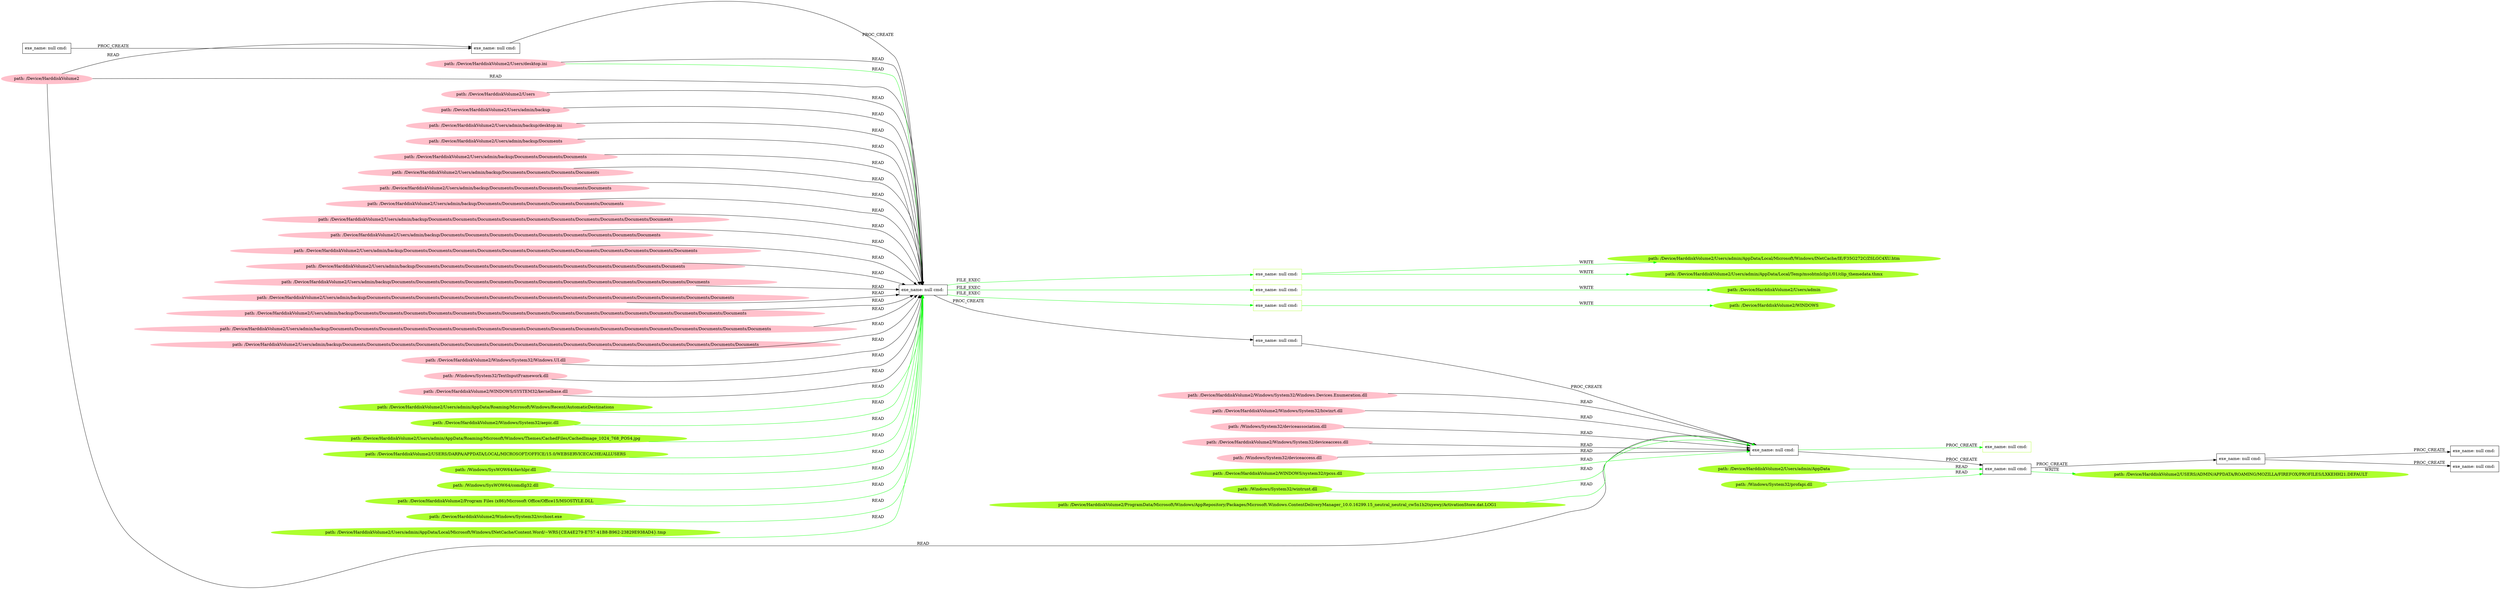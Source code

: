 digraph {
	rankdir=LR
	38 [label="exe_name: null cmd: " color=black shape=box style=solid]
	64 [label="exe_name: null cmd: " color=greenyellow shape=box style=solid]
	38 -> 64 [label=FILE_EXEC color=green]
	38 [label="exe_name: null cmd: " color=black shape=box style=solid]
	71 [label="exe_name: null cmd: " color=greenyellow shape=box style=solid]
	38 -> 71 [label=FILE_EXEC color=green]
	38 [label="exe_name: null cmd: " color=black shape=box style=solid]
	78 [label="exe_name: null cmd: " color=greenyellow shape=box style=solid]
	38 -> 78 [label=FILE_EXEC color=green]
	53 [label="path: /Device/HarddiskVolume2/Users/desktop.ini" color=pink shape=oval style=filled]
	38 [label="exe_name: null cmd: " color=black shape=box style=solid]
	53 -> 38 [label=READ color=green]
	19 [label="exe_name: null cmd: " color=black shape=box style=solid]
	40 [label="exe_name: null cmd: " color=black shape=box style=solid]
	19 -> 40 [label=PROC_CREATE color=black]
	59 [label="path: /Device/HarddiskVolume2" color=pink shape=oval style=filled]
	40 [label="exe_name: null cmd: " color=black shape=box style=solid]
	59 -> 40 [label=READ color=black]
	40 [label="exe_name: null cmd: " color=black shape=box style=solid]
	38 [label="exe_name: null cmd: " color=black shape=box style=solid]
	40 -> 38 [label=PROC_CREATE color=black]
	59 [label="path: /Device/HarddiskVolume2" color=pink shape=oval style=filled]
	38 [label="exe_name: null cmd: " color=black shape=box style=solid]
	59 -> 38 [label=READ color=black]
	53 [label="path: /Device/HarddiskVolume2/Users/desktop.ini" color=pink shape=oval style=filled]
	38 [label="exe_name: null cmd: " color=black shape=box style=solid]
	53 -> 38 [label=READ color=black]
	42 [label="path: /Device/HarddiskVolume2/Users" color=pink shape=oval style=filled]
	38 [label="exe_name: null cmd: " color=black shape=box style=solid]
	42 -> 38 [label=READ color=black]
	17 [label="path: /Device/HarddiskVolume2/Users/admin/backup" color=pink shape=oval style=filled]
	38 [label="exe_name: null cmd: " color=black shape=box style=solid]
	17 -> 38 [label=READ color=black]
	39 [label="path: /Device/HarddiskVolume2/Users/admin/backup/desktop.ini" color=pink shape=oval style=filled]
	38 [label="exe_name: null cmd: " color=black shape=box style=solid]
	39 -> 38 [label=READ color=black]
	15 [label="path: /Device/HarddiskVolume2/Users/admin/backup/Documents" color=pink shape=oval style=filled]
	38 [label="exe_name: null cmd: " color=black shape=box style=solid]
	15 -> 38 [label=READ color=black]
	46 [label="path: /Device/HarddiskVolume2/Users/admin/backup/Documents/Documents/Documents" color=pink shape=oval style=filled]
	38 [label="exe_name: null cmd: " color=black shape=box style=solid]
	46 -> 38 [label=READ color=black]
	55 [label="path: /Device/HarddiskVolume2/Users/admin/backup/Documents/Documents/Documents/Documents" color=pink shape=oval style=filled]
	38 [label="exe_name: null cmd: " color=black shape=box style=solid]
	55 -> 38 [label=READ color=black]
	43 [label="path: /Device/HarddiskVolume2/Users/admin/backup/Documents/Documents/Documents/Documents/Documents" color=pink shape=oval style=filled]
	38 [label="exe_name: null cmd: " color=black shape=box style=solid]
	43 -> 38 [label=READ color=black]
	47 [label="path: /Device/HarddiskVolume2/Users/admin/backup/Documents/Documents/Documents/Documents/Documents/Documents" color=pink shape=oval style=filled]
	38 [label="exe_name: null cmd: " color=black shape=box style=solid]
	47 -> 38 [label=READ color=black]
	32 [label="path: /Device/HarddiskVolume2/Users/admin/backup/Documents/Documents/Documents/Documents/Documents/Documents/Documents/Documents/Documents/Documents" color=pink shape=oval style=filled]
	38 [label="exe_name: null cmd: " color=black shape=box style=solid]
	32 -> 38 [label=READ color=black]
	34 [label="path: /Device/HarddiskVolume2/Users/admin/backup/Documents/Documents/Documents/Documents/Documents/Documents/Documents/Documents/Documents" color=pink shape=oval style=filled]
	38 [label="exe_name: null cmd: " color=black shape=box style=solid]
	34 -> 38 [label=READ color=black]
	24 [label="path: /Device/HarddiskVolume2/Users/admin/backup/Documents/Documents/Documents/Documents/Documents/Documents/Documents/Documents/Documents/Documents/Documents/Documents" color=pink shape=oval style=filled]
	38 [label="exe_name: null cmd: " color=black shape=box style=solid]
	24 -> 38 [label=READ color=black]
	37 [label="path: /Device/HarddiskVolume2/Users/admin/backup/Documents/Documents/Documents/Documents/Documents/Documents/Documents/Documents/Documents/Documents/Documents" color=pink shape=oval style=filled]
	38 [label="exe_name: null cmd: " color=black shape=box style=solid]
	37 -> 38 [label=READ color=black]
	16 [label="path: /Device/HarddiskVolume2/Users/admin/backup/Documents/Documents/Documents/Documents/Documents/Documents/Documents/Documents/Documents/Documents/Documents/Documents/Documents" color=pink shape=oval style=filled]
	38 [label="exe_name: null cmd: " color=black shape=box style=solid]
	16 -> 38 [label=READ color=black]
	44 [label="path: /Device/HarddiskVolume2/Users/admin/backup/Documents/Documents/Documents/Documents/Documents/Documents/Documents/Documents/Documents/Documents/Documents/Documents/Documents/Documents/Documents" color=pink shape=oval style=filled]
	38 [label="exe_name: null cmd: " color=black shape=box style=solid]
	44 -> 38 [label=READ color=black]
	14 [label="path: /Device/HarddiskVolume2/Users/admin/backup/Documents/Documents/Documents/Documents/Documents/Documents/Documents/Documents/Documents/Documents/Documents/Documents/Documents/Documents/Documents/Documents" color=pink shape=oval style=filled]
	38 [label="exe_name: null cmd: " color=black shape=box style=solid]
	14 -> 38 [label=READ color=black]
	49 [label="path: /Device/HarddiskVolume2/Users/admin/backup/Documents/Documents/Documents/Documents/Documents/Documents/Documents/Documents/Documents/Documents/Documents/Documents/Documents/Documents/Documents/Documents/Documents/Documents" color=pink shape=oval style=filled]
	38 [label="exe_name: null cmd: " color=black shape=box style=solid]
	49 -> 38 [label=READ color=black]
	11 [label="path: /Device/HarddiskVolume2/Users/admin/backup/Documents/Documents/Documents/Documents/Documents/Documents/Documents/Documents/Documents/Documents/Documents/Documents/Documents/Documents/Documents/Documents/Documents" color=pink shape=oval style=filled]
	38 [label="exe_name: null cmd: " color=black shape=box style=solid]
	11 -> 38 [label=READ color=black]
	13 [label="path: /Device/HarddiskVolume2/Windows/System32/Windows.UI.dll" color=pink shape=oval style=filled]
	38 [label="exe_name: null cmd: " color=black shape=box style=solid]
	13 -> 38 [label=READ color=black]
	52 [label="path: /Windows/System32/TextInputFramework.dll" color=pink shape=oval style=filled]
	38 [label="exe_name: null cmd: " color=black shape=box style=solid]
	52 -> 38 [label=READ color=black]
	58 [label="path: /Device/HarddiskVolume2/WINDOWS/SYSTEM32/kernelbase.dll" color=pink shape=oval style=filled]
	38 [label="exe_name: null cmd: " color=black shape=box style=solid]
	58 -> 38 [label=READ color=black]
	38 [label="exe_name: null cmd: " color=black shape=box style=solid]
	28 [label="exe_name: null cmd: " color=black shape=box style=solid]
	38 -> 28 [label=PROC_CREATE color=black]
	28 [label="exe_name: null cmd: " color=black shape=box style=solid]
	0 [label="exe_name: null cmd: " color=black shape=box style=solid]
	28 -> 0 [label=PROC_CREATE color=black]
	59 [label="path: /Device/HarddiskVolume2" color=pink shape=oval style=filled]
	0 [label="exe_name: null cmd: " color=black shape=box style=solid]
	59 -> 0 [label=READ color=black]
	27 [label="path: /Device/HarddiskVolume2/Windows/System32/Windows.Devices.Enumeration.dll" color=pink shape=oval style=filled]
	0 [label="exe_name: null cmd: " color=black shape=box style=solid]
	27 -> 0 [label=READ color=black]
	29 [label="path: /Device/HarddiskVolume2/Windows/System32/biwinrt.dll" color=pink shape=oval style=filled]
	0 [label="exe_name: null cmd: " color=black shape=box style=solid]
	29 -> 0 [label=READ color=black]
	35 [label="path: /Windows/System32/deviceassociation.dll" color=pink shape=oval style=filled]
	0 [label="exe_name: null cmd: " color=black shape=box style=solid]
	35 -> 0 [label=READ color=black]
	85 [label="path: /Device/HarddiskVolume2/Users/admin/AppData" color=greenyellow shape=oval style=filled]
	2 [label="exe_name: null cmd: " color=black shape=box style=solid]
	85 -> 2 [label=READ color=green]
	67 [label="path: /Device/HarddiskVolume2/Users/admin/AppData/Roaming/Microsoft/Windows/Recent/AutomaticDestinations" color=greenyellow shape=oval style=filled]
	38 [label="exe_name: null cmd: " color=black shape=box style=solid]
	67 -> 38 [label=READ color=green]
	77 [label="path: /Device/HarddiskVolume2/Windows/System32/aepic.dll" color=greenyellow shape=oval style=filled]
	38 [label="exe_name: null cmd: " color=black shape=box style=solid]
	77 -> 38 [label=READ color=green]
	76 [label="path: /Device/HarddiskVolume2/Users/admin/AppData/Roaming/Microsoft/Windows/Themes/CachedFiles/CachedImage_1024_768_POS4.jpg" color=greenyellow shape=oval style=filled]
	38 [label="exe_name: null cmd: " color=black shape=box style=solid]
	76 -> 38 [label=READ color=green]
	30 [label="path: /Device/HarddiskVolume2/Windows/System32/deviceaccess.dll" color=pink shape=oval style=filled]
	0 [label="exe_name: null cmd: " color=black shape=box style=solid]
	30 -> 0 [label=READ color=black]
	36 [label="path: /Windows/System32/deviceaccess.dll" color=pink shape=oval style=filled]
	0 [label="exe_name: null cmd: " color=black shape=box style=solid]
	36 -> 0 [label=READ color=black]
	0 [label="exe_name: null cmd: " color=black shape=box style=solid]
	2 [label="exe_name: null cmd: " color=black shape=box style=solid]
	0 -> 2 [label=PROC_CREATE color=black]
	2 [label="exe_name: null cmd: " color=black shape=box style=solid]
	6 [label="exe_name: null cmd: " color=black shape=box style=solid]
	2 -> 6 [label=PROC_CREATE color=black]
	6 [label="exe_name: null cmd: " color=black shape=box style=solid]
	5 [label="exe_name: null cmd: " color=black shape=box style=solid]
	6 -> 5 [label=PROC_CREATE color=black]
	6 [label="exe_name: null cmd: " color=black shape=box style=solid]
	3 [label="exe_name: null cmd: " color=black shape=box style=solid]
	6 -> 3 [label=PROC_CREATE color=black]
	74 [label="path: /Device/HarddiskVolume2/USERS/DARPA/APPDATA/LOCAL/MICROSOFT/OFFICE/15.0/WEBSERVICECACHE/ALLUSERS" color=greenyellow shape=oval style=filled]
	38 [label="exe_name: null cmd: " color=black shape=box style=solid]
	74 -> 38 [label=READ color=green]
	82 [label="path: /Device/HarddiskVolume2/WINDOWS/system32/rpcss.dll" color=greenyellow shape=oval style=filled]
	0 [label="exe_name: null cmd: " color=black shape=box style=solid]
	82 -> 0 [label=READ color=green]
	81 [label="path: /Windows/System32/wintrust.dll" color=greenyellow shape=oval style=filled]
	0 [label="exe_name: null cmd: " color=black shape=box style=solid]
	81 -> 0 [label=READ color=green]
	75 [label="path: /Windows/SysWOW64/davhlpr.dll" color=greenyellow shape=oval style=filled]
	38 [label="exe_name: null cmd: " color=black shape=box style=solid]
	75 -> 38 [label=READ color=green]
	69 [label="path: /Windows/SysWOW64/comdlg32.dll" color=greenyellow shape=oval style=filled]
	38 [label="exe_name: null cmd: " color=black shape=box style=solid]
	69 -> 38 [label=READ color=green]
	71 [label="exe_name: null cmd: " color=greenyellow shape=box style=solid]
	72 [label="path: /Device/HarddiskVolume2/Users/admin" color=greenyellow shape=oval style=filled]
	71 -> 72 [label=WRITE color=green]
	68 [label="path: /Device/HarddiskVolume2/Program Files (x86)/Microsoft Office/Office15/MSOSTYLE.DLL" color=greenyellow shape=oval style=filled]
	38 [label="exe_name: null cmd: " color=black shape=box style=solid]
	68 -> 38 [label=READ color=green]
	80 [label="path: /Device/HarddiskVolume2/ProgramData/Microsoft/Windows/AppRepository/Packages/Microsoft.Windows.ContentDeliveryManager_10.0.16299.15_neutral_neutral_cw5n1h2txyewy/ActivationStore.dat.LOG1" color=greenyellow shape=oval style=filled]
	0 [label="exe_name: null cmd: " color=black shape=box style=solid]
	80 -> 0 [label=READ color=green]
	0 [label="exe_name: null cmd: " color=black shape=box style=solid]
	83 [label="exe_name: null cmd: " color=greenyellow shape=box style=solid]
	0 -> 83 [label=PROC_CREATE color=green]
	73 [label="path: /Device/HarddiskVolume2/Windows/System32/svchost.exe" color=greenyellow shape=oval style=filled]
	38 [label="exe_name: null cmd: " color=black shape=box style=solid]
	73 -> 38 [label=READ color=green]
	70 [label="path: /Device/HarddiskVolume2/Users/admin/AppData/Local/Microsoft/Windows/INetCache/Content.Word/~WRS{CEA4E279-E757-41B8-B962-23829E938AD4}.tmp" color=greenyellow shape=oval style=filled]
	38 [label="exe_name: null cmd: " color=black shape=box style=solid]
	70 -> 38 [label=READ color=green]
	64 [label="exe_name: null cmd: " color=greenyellow shape=box style=solid]
	65 [label="path: /Device/HarddiskVolume2/Users/admin/AppData/Local/Microsoft/Windows/INetCache/IE/F35G272C/ZSLGC4XU.htm" color=greenyellow shape=oval style=filled]
	64 -> 65 [label=WRITE color=green]
	64 [label="exe_name: null cmd: " color=greenyellow shape=box style=solid]
	66 [label="path: /Device/HarddiskVolume2/Users/admin/AppData/Local/Temp/msohtmlclip1/01/clip_themedata.thmx" color=greenyellow shape=oval style=filled]
	64 -> 66 [label=WRITE color=green]
	78 [label="exe_name: null cmd: " color=greenyellow shape=box style=solid]
	79 [label="path: /Device/HarddiskVolume2/WINDOWS" color=greenyellow shape=oval style=filled]
	78 -> 79 [label=WRITE color=green]
	86 [label="path: /Windows/System32/profapi.dll" color=greenyellow shape=oval style=filled]
	2 [label="exe_name: null cmd: " color=black shape=box style=solid]
	86 -> 2 [label=READ color=green]
	2 [label="exe_name: null cmd: " color=black shape=box style=solid]
	84 [label="path: /Device/HarddiskVolume2/USERS/ADMIN/APPDATA/ROAMING/MOZILLA/FIREFOX/PROFILES/LXKEHH21.DEFAULT" color=greenyellow shape=oval style=filled]
	2 -> 84 [label=WRITE color=green]
}
